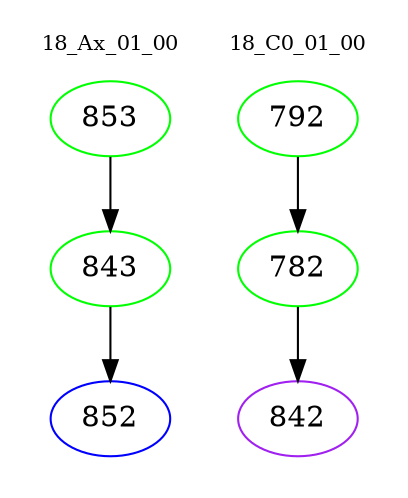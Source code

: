 digraph{
subgraph cluster_0 {
color = white
label = "18_Ax_01_00";
fontsize=10;
T0_853 [label="853", color="green"]
T0_853 -> T0_843 [color="black"]
T0_843 [label="843", color="green"]
T0_843 -> T0_852 [color="black"]
T0_852 [label="852", color="blue"]
}
subgraph cluster_1 {
color = white
label = "18_C0_01_00";
fontsize=10;
T1_792 [label="792", color="green"]
T1_792 -> T1_782 [color="black"]
T1_782 [label="782", color="green"]
T1_782 -> T1_842 [color="black"]
T1_842 [label="842", color="purple"]
}
}
